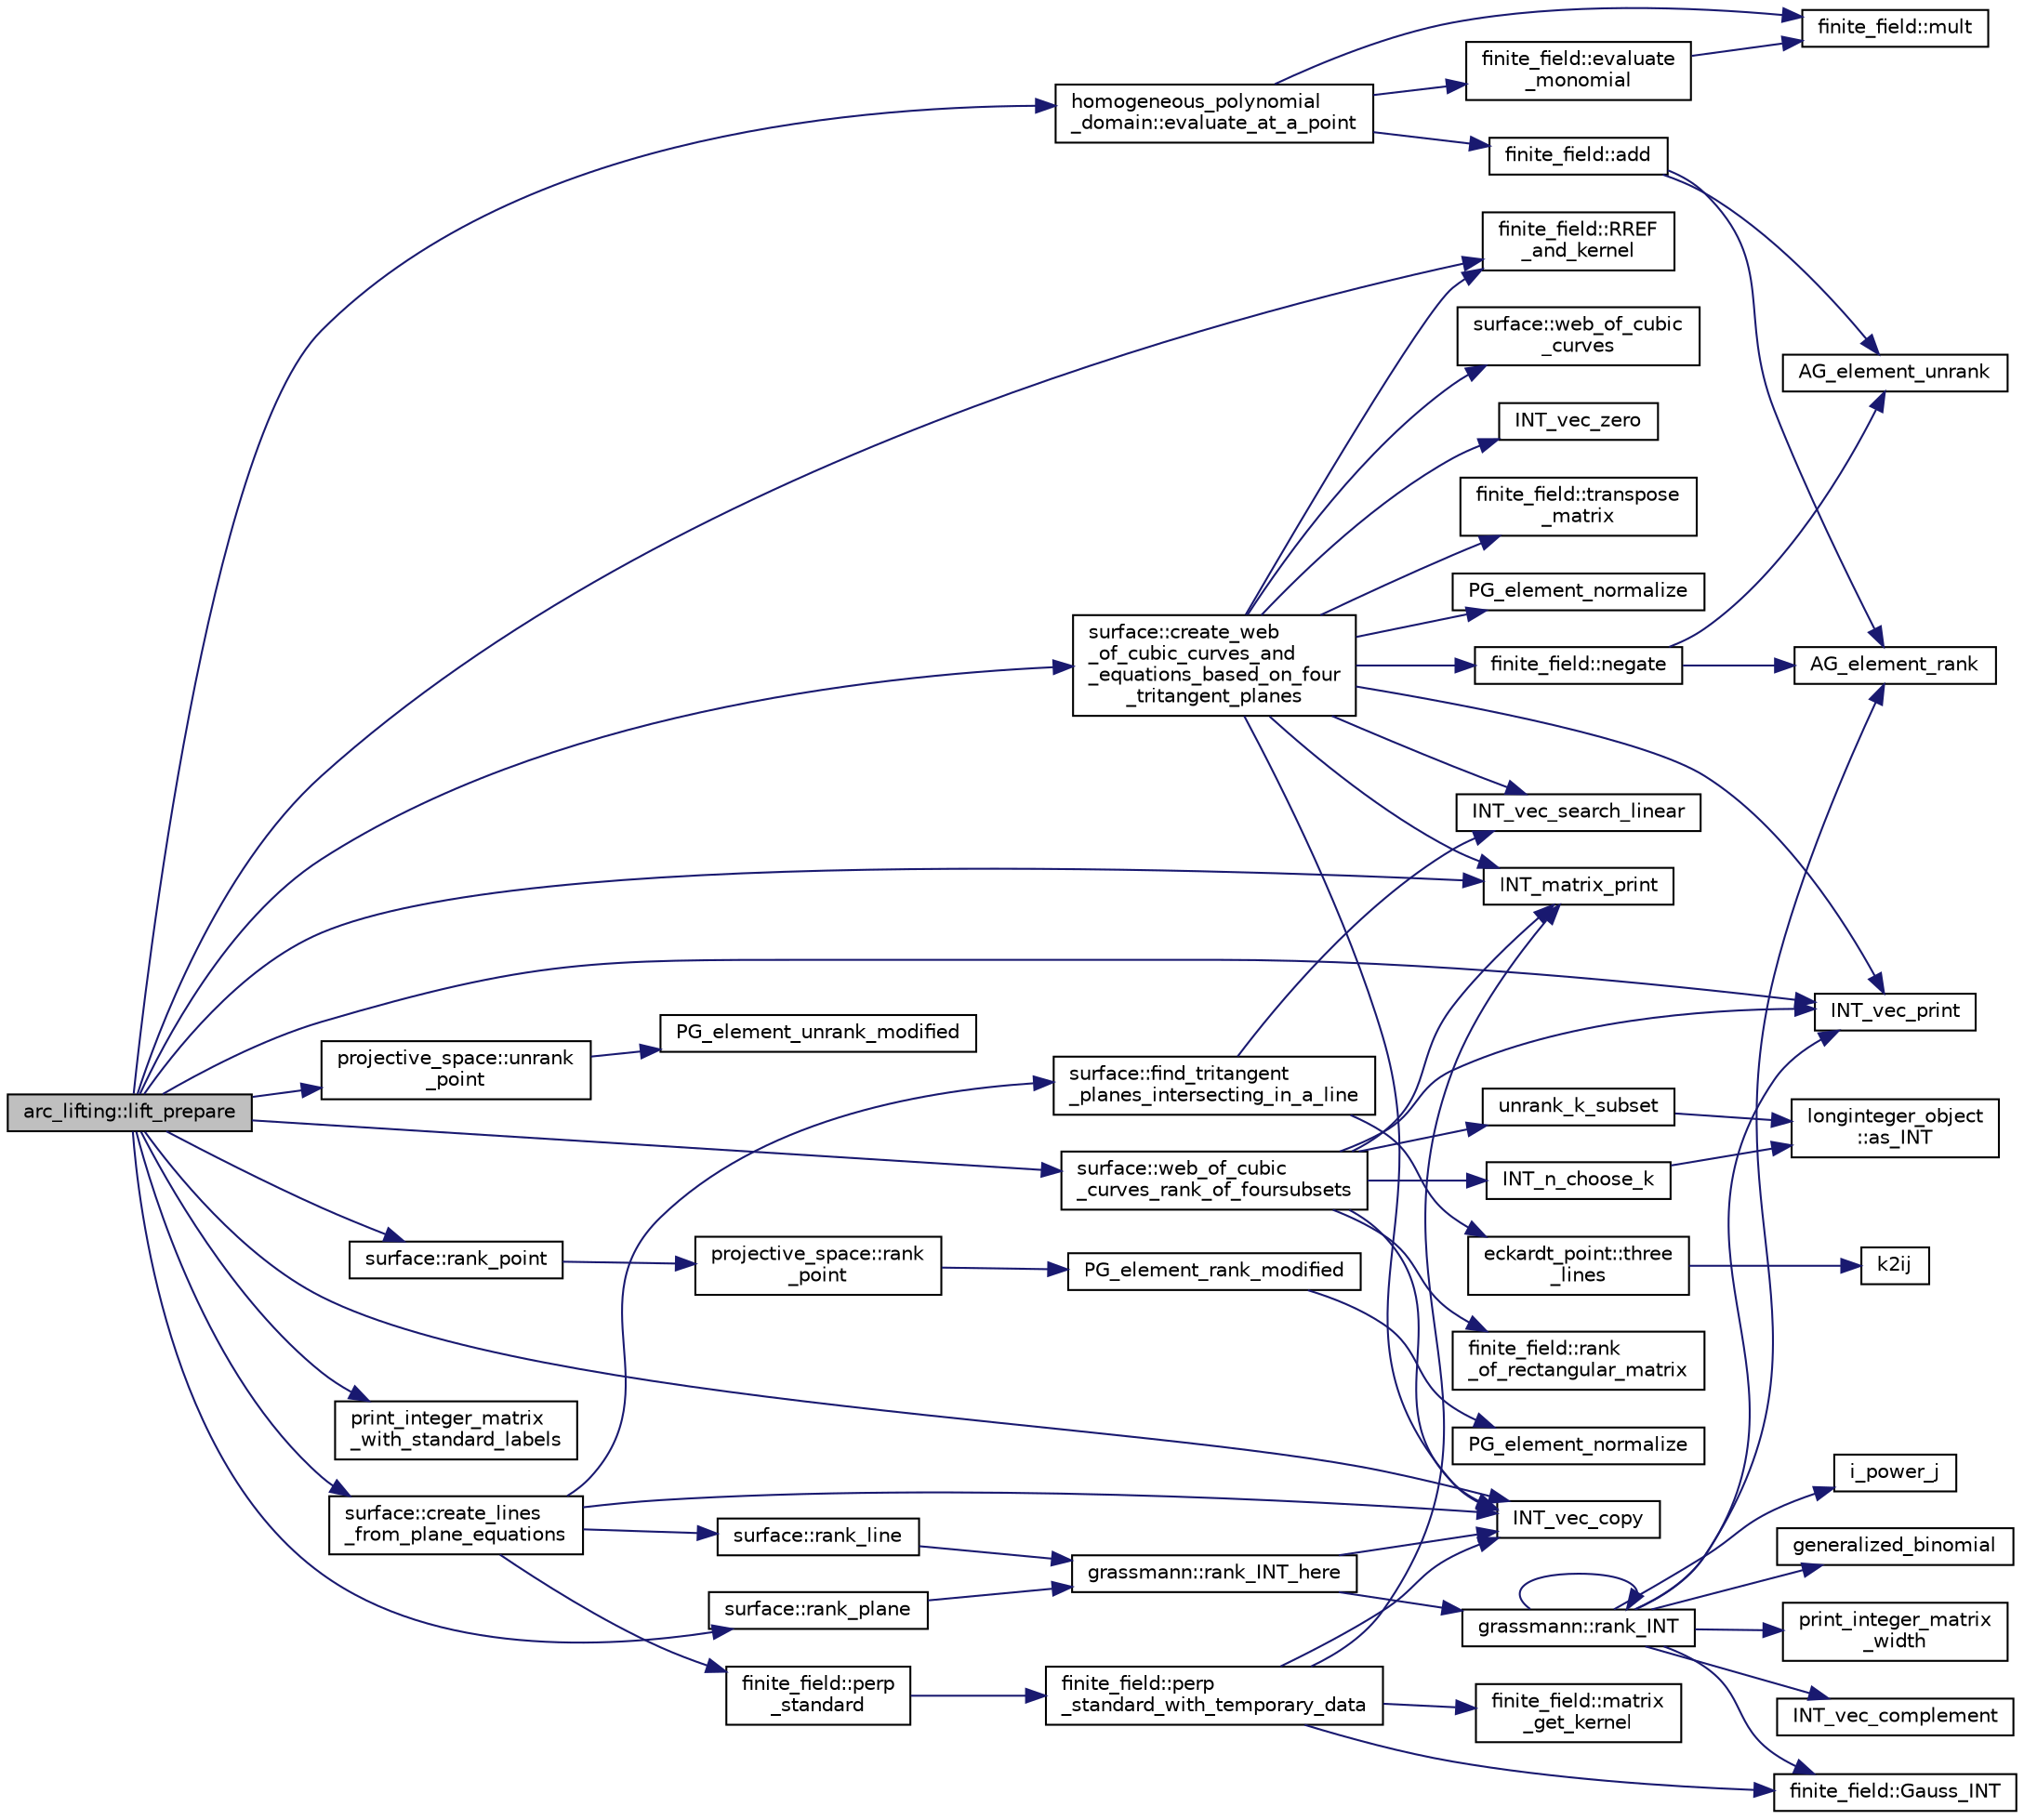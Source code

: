digraph "arc_lifting::lift_prepare"
{
  edge [fontname="Helvetica",fontsize="10",labelfontname="Helvetica",labelfontsize="10"];
  node [fontname="Helvetica",fontsize="10",shape=record];
  rankdir="LR";
  Node633 [label="arc_lifting::lift_prepare",height=0.2,width=0.4,color="black", fillcolor="grey75", style="filled", fontcolor="black"];
  Node633 -> Node634 [color="midnightblue",fontsize="10",style="solid",fontname="Helvetica"];
  Node634 [label="INT_vec_copy",height=0.2,width=0.4,color="black", fillcolor="white", style="filled",URL="$df/dbf/sajeeb_8_c.html#ac2d875e27e009af6ec04d17254d11075"];
  Node633 -> Node635 [color="midnightblue",fontsize="10",style="solid",fontname="Helvetica"];
  Node635 [label="INT_vec_print",height=0.2,width=0.4,color="black", fillcolor="white", style="filled",URL="$df/dbf/sajeeb_8_c.html#a79a5901af0b47dd0d694109543c027fe"];
  Node633 -> Node636 [color="midnightblue",fontsize="10",style="solid",fontname="Helvetica"];
  Node636 [label="surface::create_web\l_of_cubic_curves_and\l_equations_based_on_four\l_tritangent_planes",height=0.2,width=0.4,color="black", fillcolor="white", style="filled",URL="$d5/d88/classsurface.html#a9ba8b20664778a91d860650c3bb67d28"];
  Node636 -> Node637 [color="midnightblue",fontsize="10",style="solid",fontname="Helvetica"];
  Node637 [label="surface::web_of_cubic\l_curves",height=0.2,width=0.4,color="black", fillcolor="white", style="filled",URL="$d5/d88/classsurface.html#a1d3f87488282639824a97159d935e068"];
  Node636 -> Node634 [color="midnightblue",fontsize="10",style="solid",fontname="Helvetica"];
  Node636 -> Node638 [color="midnightblue",fontsize="10",style="solid",fontname="Helvetica"];
  Node638 [label="INT_matrix_print",height=0.2,width=0.4,color="black", fillcolor="white", style="filled",URL="$d5/db4/io__and__os_8h.html#afd4180a24bef3a2b584668a4eaf607ff"];
  Node636 -> Node639 [color="midnightblue",fontsize="10",style="solid",fontname="Helvetica"];
  Node639 [label="INT_vec_search_linear",height=0.2,width=0.4,color="black", fillcolor="white", style="filled",URL="$d5/de2/foundations_2data__structures_2data__structures_8h.html#ad0aa35e081da3ba3cc8841bf086ba9aa"];
  Node636 -> Node640 [color="midnightblue",fontsize="10",style="solid",fontname="Helvetica"];
  Node640 [label="INT_vec_zero",height=0.2,width=0.4,color="black", fillcolor="white", style="filled",URL="$df/dbf/sajeeb_8_c.html#aa8c9c7977203577026080f546fe4980f"];
  Node636 -> Node641 [color="midnightblue",fontsize="10",style="solid",fontname="Helvetica"];
  Node641 [label="finite_field::transpose\l_matrix",height=0.2,width=0.4,color="black", fillcolor="white", style="filled",URL="$df/d5a/classfinite__field.html#ada37d61256296777bbc4104bdcf87116"];
  Node636 -> Node642 [color="midnightblue",fontsize="10",style="solid",fontname="Helvetica"];
  Node642 [label="finite_field::RREF\l_and_kernel",height=0.2,width=0.4,color="black", fillcolor="white", style="filled",URL="$df/d5a/classfinite__field.html#afdf51a97d36ccddcf8f9f969c3a10ed8"];
  Node636 -> Node643 [color="midnightblue",fontsize="10",style="solid",fontname="Helvetica"];
  Node643 [label="finite_field::negate",height=0.2,width=0.4,color="black", fillcolor="white", style="filled",URL="$df/d5a/classfinite__field.html#aa9d798298f25d4a9262b5bc5f1733e31"];
  Node643 -> Node644 [color="midnightblue",fontsize="10",style="solid",fontname="Helvetica"];
  Node644 [label="AG_element_unrank",height=0.2,width=0.4,color="black", fillcolor="white", style="filled",URL="$d4/d67/geometry_8h.html#a4a33b86c87b2879b97cfa1327abe2885"];
  Node643 -> Node645 [color="midnightblue",fontsize="10",style="solid",fontname="Helvetica"];
  Node645 [label="AG_element_rank",height=0.2,width=0.4,color="black", fillcolor="white", style="filled",URL="$d4/d67/geometry_8h.html#ab2ac908d07dd8038fd996e26bdc75c17"];
  Node636 -> Node646 [color="midnightblue",fontsize="10",style="solid",fontname="Helvetica"];
  Node646 [label="PG_element_normalize",height=0.2,width=0.4,color="black", fillcolor="white", style="filled",URL="$d4/d67/geometry_8h.html#a5a4c3c1158bad6bab0d786c616bd0996"];
  Node636 -> Node635 [color="midnightblue",fontsize="10",style="solid",fontname="Helvetica"];
  Node633 -> Node647 [color="midnightblue",fontsize="10",style="solid",fontname="Helvetica"];
  Node647 [label="projective_space::unrank\l_point",height=0.2,width=0.4,color="black", fillcolor="white", style="filled",URL="$d2/d17/classprojective__space.html#a3cb7917af4c5f1590b660d4bf907e0fa"];
  Node647 -> Node648 [color="midnightblue",fontsize="10",style="solid",fontname="Helvetica"];
  Node648 [label="PG_element_unrank_modified",height=0.2,width=0.4,color="black", fillcolor="white", style="filled",URL="$d4/d67/geometry_8h.html#a83ae9b605d496f6a90345303f6efae64"];
  Node633 -> Node649 [color="midnightblue",fontsize="10",style="solid",fontname="Helvetica"];
  Node649 [label="homogeneous_polynomial\l_domain::evaluate_at_a_point",height=0.2,width=0.4,color="black", fillcolor="white", style="filled",URL="$d2/da7/classhomogeneous__polynomial__domain.html#ad3989698a38d04fc319162c376fe6343"];
  Node649 -> Node650 [color="midnightblue",fontsize="10",style="solid",fontname="Helvetica"];
  Node650 [label="finite_field::evaluate\l_monomial",height=0.2,width=0.4,color="black", fillcolor="white", style="filled",URL="$df/d5a/classfinite__field.html#a13f9d419956a9168a65788b32839c7f2"];
  Node650 -> Node651 [color="midnightblue",fontsize="10",style="solid",fontname="Helvetica"];
  Node651 [label="finite_field::mult",height=0.2,width=0.4,color="black", fillcolor="white", style="filled",URL="$df/d5a/classfinite__field.html#a24fb5917aa6d4d656fd855b7f44a13b0"];
  Node649 -> Node651 [color="midnightblue",fontsize="10",style="solid",fontname="Helvetica"];
  Node649 -> Node652 [color="midnightblue",fontsize="10",style="solid",fontname="Helvetica"];
  Node652 [label="finite_field::add",height=0.2,width=0.4,color="black", fillcolor="white", style="filled",URL="$df/d5a/classfinite__field.html#a8f12328a27500f3c7be0c849ebbc9d14"];
  Node652 -> Node644 [color="midnightblue",fontsize="10",style="solid",fontname="Helvetica"];
  Node652 -> Node645 [color="midnightblue",fontsize="10",style="solid",fontname="Helvetica"];
  Node633 -> Node653 [color="midnightblue",fontsize="10",style="solid",fontname="Helvetica"];
  Node653 [label="surface::web_of_cubic\l_curves_rank_of_foursubsets",height=0.2,width=0.4,color="black", fillcolor="white", style="filled",URL="$d5/d88/classsurface.html#a14cd0c7998a3a81a99d198b4649be108"];
  Node653 -> Node638 [color="midnightblue",fontsize="10",style="solid",fontname="Helvetica"];
  Node653 -> Node654 [color="midnightblue",fontsize="10",style="solid",fontname="Helvetica"];
  Node654 [label="INT_n_choose_k",height=0.2,width=0.4,color="black", fillcolor="white", style="filled",URL="$d2/d7c/combinatorics_8_c.html#aa74adc702e59feadb839f44c0aaec8f6"];
  Node654 -> Node655 [color="midnightblue",fontsize="10",style="solid",fontname="Helvetica"];
  Node655 [label="longinteger_object\l::as_INT",height=0.2,width=0.4,color="black", fillcolor="white", style="filled",URL="$dd/d7e/classlonginteger__object.html#afb992d4679a6741acc63c8bcba27971e"];
  Node653 -> Node656 [color="midnightblue",fontsize="10",style="solid",fontname="Helvetica"];
  Node656 [label="unrank_k_subset",height=0.2,width=0.4,color="black", fillcolor="white", style="filled",URL="$d2/d7c/combinatorics_8_c.html#a709dbec12f4da5bb02b9352d45a2c77d"];
  Node656 -> Node655 [color="midnightblue",fontsize="10",style="solid",fontname="Helvetica"];
  Node653 -> Node635 [color="midnightblue",fontsize="10",style="solid",fontname="Helvetica"];
  Node653 -> Node634 [color="midnightblue",fontsize="10",style="solid",fontname="Helvetica"];
  Node653 -> Node657 [color="midnightblue",fontsize="10",style="solid",fontname="Helvetica"];
  Node657 [label="finite_field::rank\l_of_rectangular_matrix",height=0.2,width=0.4,color="black", fillcolor="white", style="filled",URL="$df/d5a/classfinite__field.html#ac1ef22ecdf3984cfd4b652ee48eeb455"];
  Node633 -> Node638 [color="midnightblue",fontsize="10",style="solid",fontname="Helvetica"];
  Node633 -> Node642 [color="midnightblue",fontsize="10",style="solid",fontname="Helvetica"];
  Node633 -> Node658 [color="midnightblue",fontsize="10",style="solid",fontname="Helvetica"];
  Node658 [label="surface::rank_plane",height=0.2,width=0.4,color="black", fillcolor="white", style="filled",URL="$d5/d88/classsurface.html#abb51d291297b29510b2a780b1ffc6cce"];
  Node658 -> Node659 [color="midnightblue",fontsize="10",style="solid",fontname="Helvetica"];
  Node659 [label="grassmann::rank_INT_here",height=0.2,width=0.4,color="black", fillcolor="white", style="filled",URL="$df/d02/classgrassmann.html#aaeab144aec85ec523f5a4d614a86d8d7"];
  Node659 -> Node634 [color="midnightblue",fontsize="10",style="solid",fontname="Helvetica"];
  Node659 -> Node660 [color="midnightblue",fontsize="10",style="solid",fontname="Helvetica"];
  Node660 [label="grassmann::rank_INT",height=0.2,width=0.4,color="black", fillcolor="white", style="filled",URL="$df/d02/classgrassmann.html#a1fa95ce7ecebd48b04c7a0dc75491184"];
  Node660 -> Node661 [color="midnightblue",fontsize="10",style="solid",fontname="Helvetica"];
  Node661 [label="print_integer_matrix\l_width",height=0.2,width=0.4,color="black", fillcolor="white", style="filled",URL="$d5/db4/io__and__os_8h.html#aa78f3e73fc2179251bd15adbcc31573f"];
  Node660 -> Node662 [color="midnightblue",fontsize="10",style="solid",fontname="Helvetica"];
  Node662 [label="finite_field::Gauss_INT",height=0.2,width=0.4,color="black", fillcolor="white", style="filled",URL="$df/d5a/classfinite__field.html#adb676d2e80341b53751326e3a58beb11"];
  Node660 -> Node635 [color="midnightblue",fontsize="10",style="solid",fontname="Helvetica"];
  Node660 -> Node663 [color="midnightblue",fontsize="10",style="solid",fontname="Helvetica"];
  Node663 [label="INT_vec_complement",height=0.2,width=0.4,color="black", fillcolor="white", style="filled",URL="$d5/db4/io__and__os_8h.html#a2a0a724647575fcd3090c763985eb81a"];
  Node660 -> Node664 [color="midnightblue",fontsize="10",style="solid",fontname="Helvetica"];
  Node664 [label="i_power_j",height=0.2,width=0.4,color="black", fillcolor="white", style="filled",URL="$de/dc5/algebra__and__number__theory_8h.html#a39b321523e8957d701618bb5cac542b5"];
  Node660 -> Node665 [color="midnightblue",fontsize="10",style="solid",fontname="Helvetica"];
  Node665 [label="generalized_binomial",height=0.2,width=0.4,color="black", fillcolor="white", style="filled",URL="$d2/d7c/combinatorics_8_c.html#a24762dc22e45175d18ec1ec1d2556ae8"];
  Node660 -> Node660 [color="midnightblue",fontsize="10",style="solid",fontname="Helvetica"];
  Node660 -> Node645 [color="midnightblue",fontsize="10",style="solid",fontname="Helvetica"];
  Node633 -> Node666 [color="midnightblue",fontsize="10",style="solid",fontname="Helvetica"];
  Node666 [label="print_integer_matrix\l_with_standard_labels",height=0.2,width=0.4,color="black", fillcolor="white", style="filled",URL="$d5/db4/io__and__os_8h.html#ad39c343d865ff89a5aad3c689280ad09"];
  Node633 -> Node667 [color="midnightblue",fontsize="10",style="solid",fontname="Helvetica"];
  Node667 [label="surface::rank_point",height=0.2,width=0.4,color="black", fillcolor="white", style="filled",URL="$d5/d88/classsurface.html#aab3e1eb5e20622f583b53c21b740a0b8"];
  Node667 -> Node668 [color="midnightblue",fontsize="10",style="solid",fontname="Helvetica"];
  Node668 [label="projective_space::rank\l_point",height=0.2,width=0.4,color="black", fillcolor="white", style="filled",URL="$d2/d17/classprojective__space.html#ae99e357b4a0ada3d5dcd07e13e65326a"];
  Node668 -> Node669 [color="midnightblue",fontsize="10",style="solid",fontname="Helvetica"];
  Node669 [label="PG_element_rank_modified",height=0.2,width=0.4,color="black", fillcolor="white", style="filled",URL="$d4/d67/geometry_8h.html#a9cd1a8bf5b88a038e33862f6c2c3dd36"];
  Node669 -> Node670 [color="midnightblue",fontsize="10",style="solid",fontname="Helvetica"];
  Node670 [label="PG_element_normalize",height=0.2,width=0.4,color="black", fillcolor="white", style="filled",URL="$df/de4/projective_8_c.html#a5a4c3c1158bad6bab0d786c616bd0996"];
  Node633 -> Node671 [color="midnightblue",fontsize="10",style="solid",fontname="Helvetica"];
  Node671 [label="surface::create_lines\l_from_plane_equations",height=0.2,width=0.4,color="black", fillcolor="white", style="filled",URL="$d5/d88/classsurface.html#a28da2c8268ecf7fa33c032dc818479bc"];
  Node671 -> Node672 [color="midnightblue",fontsize="10",style="solid",fontname="Helvetica"];
  Node672 [label="surface::find_tritangent\l_planes_intersecting_in_a_line",height=0.2,width=0.4,color="black", fillcolor="white", style="filled",URL="$d5/d88/classsurface.html#ac2ec562235cc6d25620aa5244bd32260"];
  Node672 -> Node673 [color="midnightblue",fontsize="10",style="solid",fontname="Helvetica"];
  Node673 [label="eckardt_point::three\l_lines",height=0.2,width=0.4,color="black", fillcolor="white", style="filled",URL="$d6/d2e/classeckardt__point.html#a09d0d5e2bdd6f834aecb6a065c7b6ee7"];
  Node673 -> Node674 [color="midnightblue",fontsize="10",style="solid",fontname="Helvetica"];
  Node674 [label="k2ij",height=0.2,width=0.4,color="black", fillcolor="white", style="filled",URL="$df/dbf/sajeeb_8_c.html#a94379148acec1c2aeedad1903aa0756a"];
  Node672 -> Node639 [color="midnightblue",fontsize="10",style="solid",fontname="Helvetica"];
  Node671 -> Node634 [color="midnightblue",fontsize="10",style="solid",fontname="Helvetica"];
  Node671 -> Node675 [color="midnightblue",fontsize="10",style="solid",fontname="Helvetica"];
  Node675 [label="finite_field::perp\l_standard",height=0.2,width=0.4,color="black", fillcolor="white", style="filled",URL="$df/d5a/classfinite__field.html#a2f5bc92908aea624a8d9179d2a9ba057"];
  Node675 -> Node676 [color="midnightblue",fontsize="10",style="solid",fontname="Helvetica"];
  Node676 [label="finite_field::perp\l_standard_with_temporary_data",height=0.2,width=0.4,color="black", fillcolor="white", style="filled",URL="$df/d5a/classfinite__field.html#aae3cca9b5f19ae969a9c5349d14f41c0"];
  Node676 -> Node634 [color="midnightblue",fontsize="10",style="solid",fontname="Helvetica"];
  Node676 -> Node638 [color="midnightblue",fontsize="10",style="solid",fontname="Helvetica"];
  Node676 -> Node662 [color="midnightblue",fontsize="10",style="solid",fontname="Helvetica"];
  Node676 -> Node677 [color="midnightblue",fontsize="10",style="solid",fontname="Helvetica"];
  Node677 [label="finite_field::matrix\l_get_kernel",height=0.2,width=0.4,color="black", fillcolor="white", style="filled",URL="$df/d5a/classfinite__field.html#ac45780a927cee936df13d04d30d2d248"];
  Node671 -> Node678 [color="midnightblue",fontsize="10",style="solid",fontname="Helvetica"];
  Node678 [label="surface::rank_line",height=0.2,width=0.4,color="black", fillcolor="white", style="filled",URL="$d5/d88/classsurface.html#aedf6471c5c53f876530a1cc8db65b5b0"];
  Node678 -> Node659 [color="midnightblue",fontsize="10",style="solid",fontname="Helvetica"];
}
